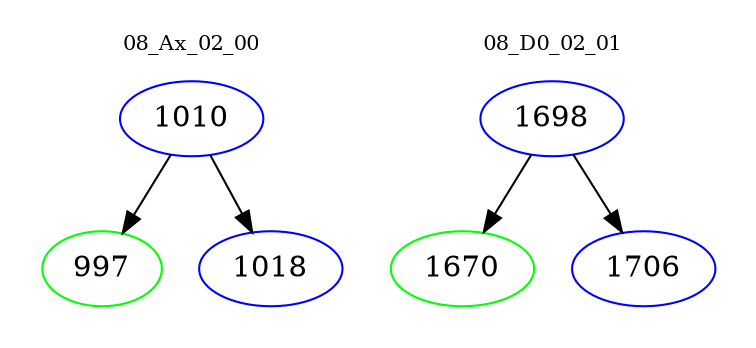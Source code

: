 digraph{
subgraph cluster_0 {
color = white
label = "08_Ax_02_00";
fontsize=10;
T0_1010 [label="1010", color="blue"]
T0_1010 -> T0_997 [color="black"]
T0_997 [label="997", color="green"]
T0_1010 -> T0_1018 [color="black"]
T0_1018 [label="1018", color="blue"]
}
subgraph cluster_1 {
color = white
label = "08_D0_02_01";
fontsize=10;
T1_1698 [label="1698", color="blue"]
T1_1698 -> T1_1670 [color="black"]
T1_1670 [label="1670", color="green"]
T1_1698 -> T1_1706 [color="black"]
T1_1706 [label="1706", color="blue"]
}
}
